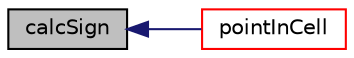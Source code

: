 digraph "calcSign"
{
  bgcolor="transparent";
  edge [fontname="Helvetica",fontsize="10",labelfontname="Helvetica",labelfontsize="10"];
  node [fontname="Helvetica",fontsize="10",shape=record];
  rankdir="LR";
  Node1 [label="calcSign",height=0.2,width=0.4,color="black", fillcolor="grey75", style="filled", fontcolor="black"];
  Node1 -> Node2 [dir="back",color="midnightblue",fontsize="10",style="solid",fontname="Helvetica"];
  Node2 [label="pointInCell",height=0.2,width=0.4,color="red",URL="$a02307.html#a043259c01b2acdfc3127a62a320b6619",tooltip="Return the cell in which the point on the sample line. "];
}
